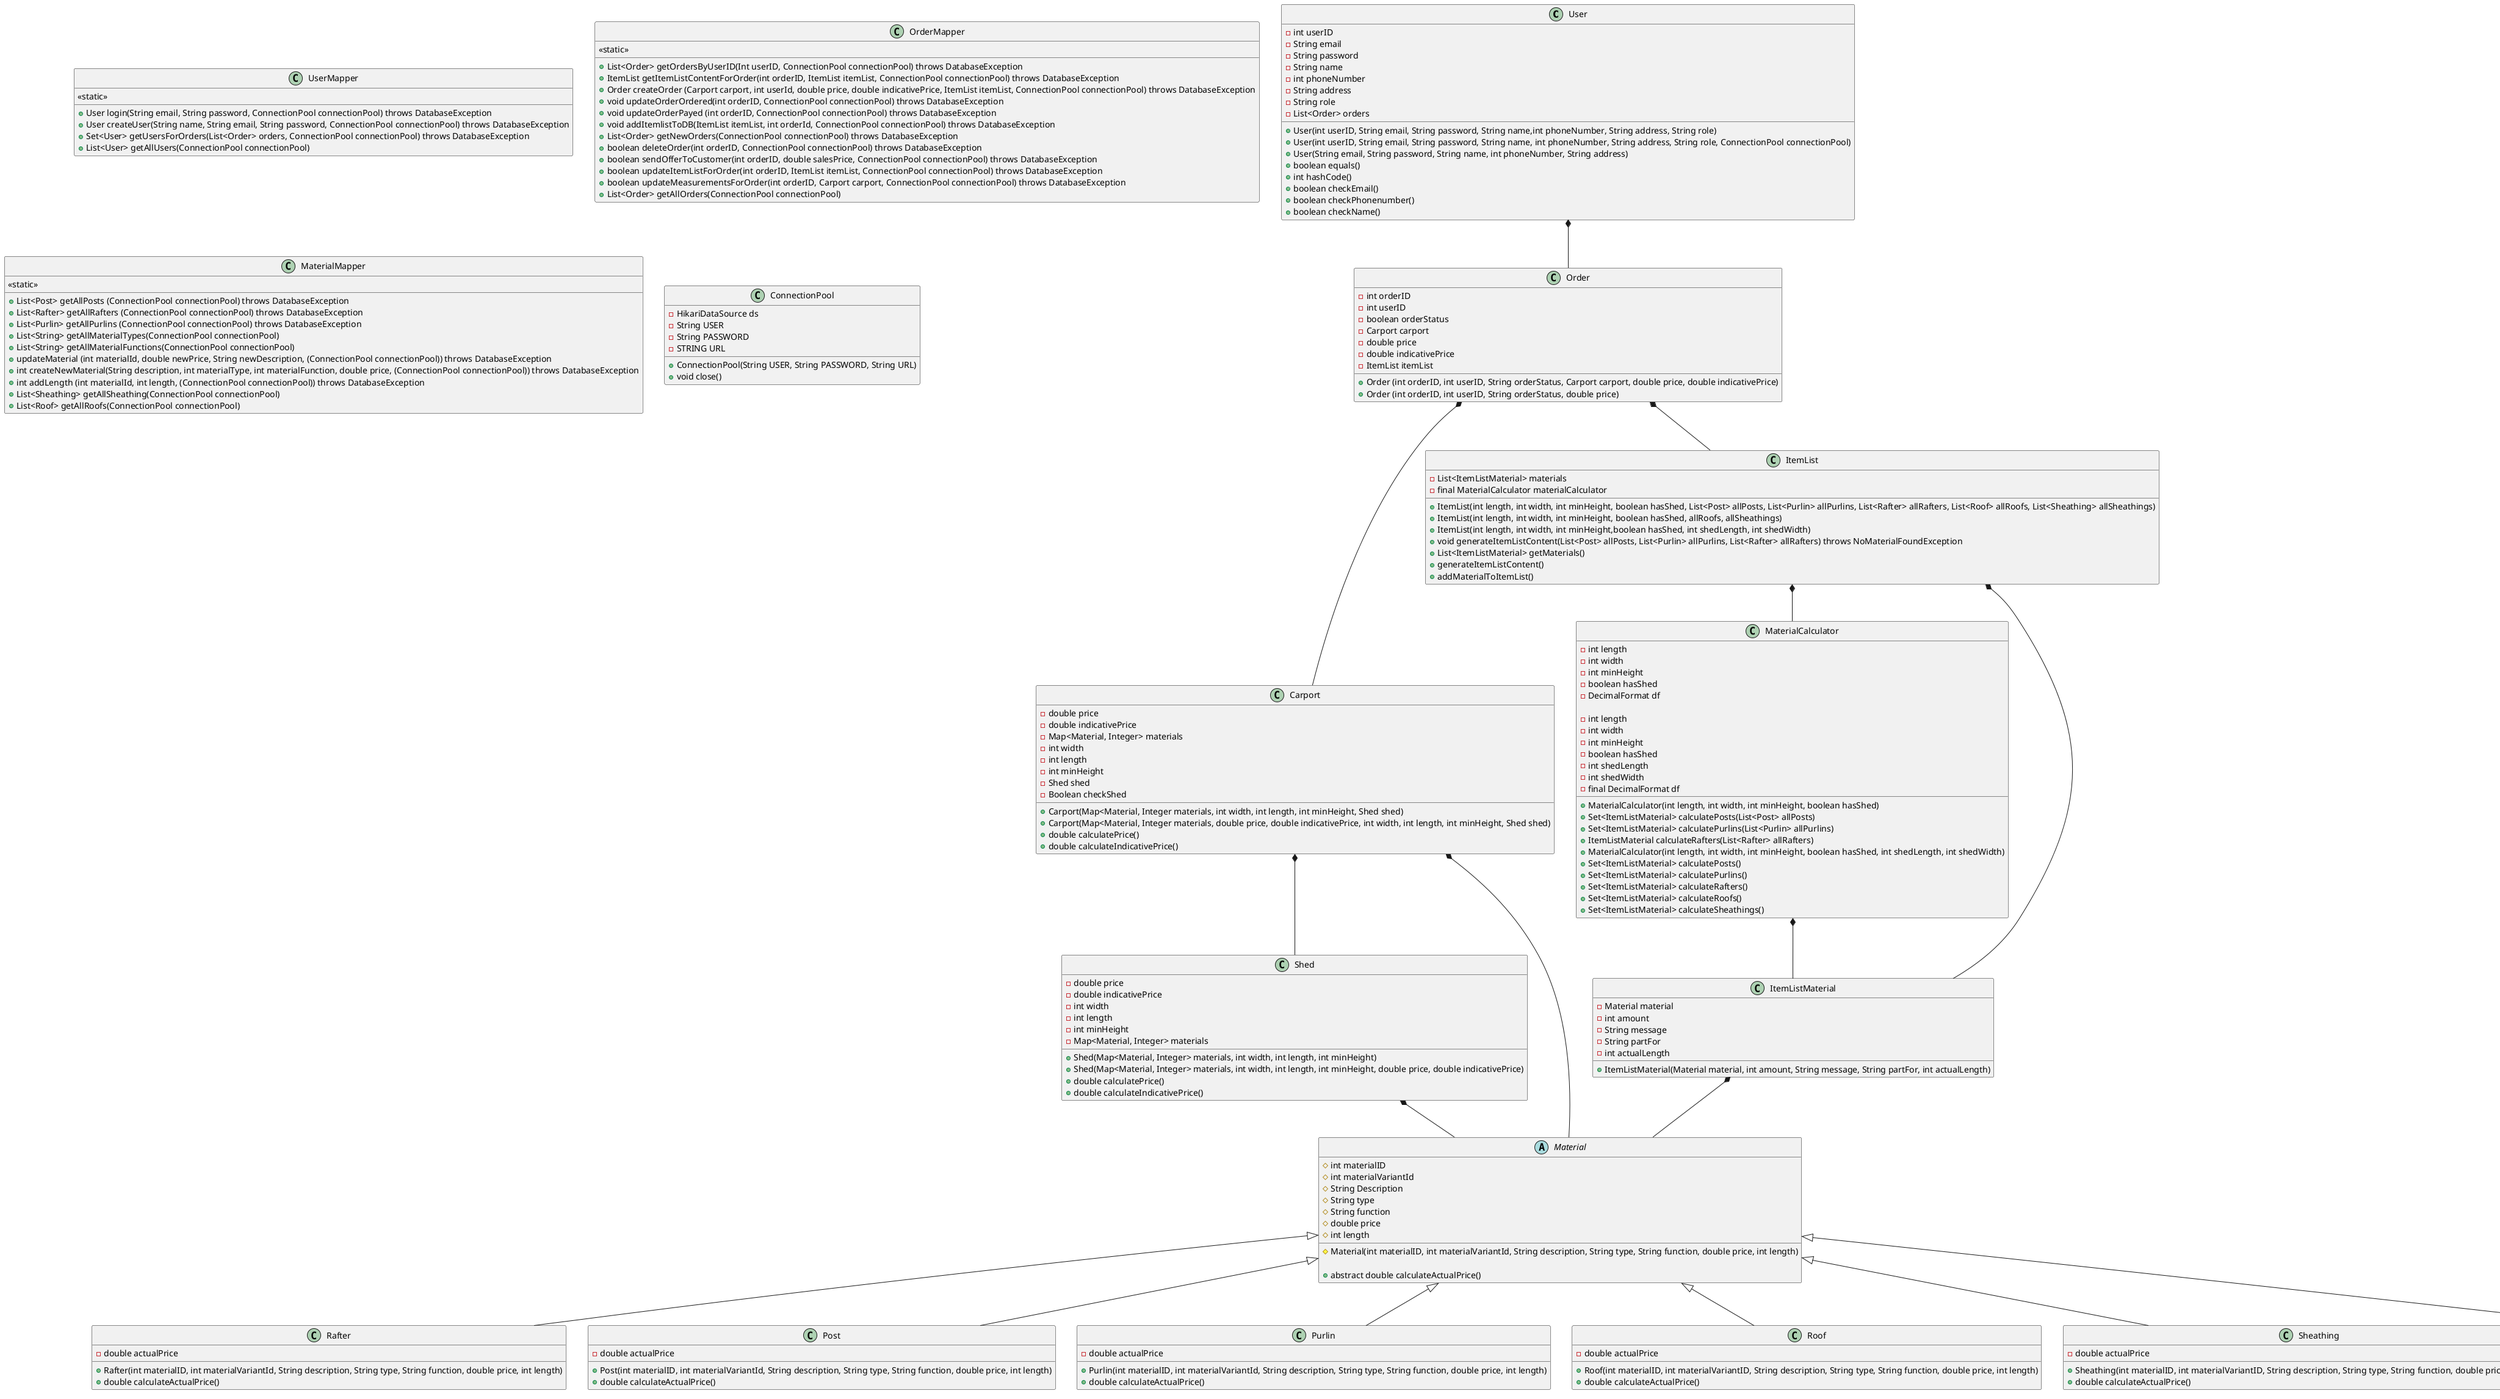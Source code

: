 @startuml

class User {
- int userID
- String email
- String password
- String name
- int phoneNumber
- String address
- String role
- List<Order> orders

+ User(int userID, String email, String password, String name,int phoneNumber, String address, String role)
+ User(int userID, String email, String password, String name, int phoneNumber, String address, String role, ConnectionPool connectionPool)
+ User(String email, String password, String name, int phoneNumber, String address)
+ boolean equals()
+ int hashCode()
+ boolean checkEmail()
+ boolean checkPhonenumber()
+ boolean checkName()

}

class Order{
- int orderID
- int userID
- boolean orderStatus
- Carport carport
- double price
- double indicativePrice
- ItemList itemList

+ Order (int orderID, int userID, String orderStatus, Carport carport, double price, double indicativePrice)
+ Order (int orderID, int userID, String orderStatus, double price)
}

class Carport{
- double price
- double indicativePrice
- Map<Material, Integer> materials
- int width
- int length
- int minHeight
- Shed shed
- Boolean checkShed

+ Carport(Map<Material, Integer materials, int width, int length, int minHeight, Shed shed)
+ Carport(Map<Material, Integer materials, double price, double indicativePrice, int width, int length, int minHeight, Shed shed)
+ double calculatePrice()
+ double calculateIndicativePrice()
}

class Shed{
- double price
- double indicativePrice
- int width
- int length
- int minHeight
- Map<Material, Integer> materials

+ Shed(Map<Material, Integer> materials, int width, int length, int minHeight)
+ Shed(Map<Material, Integer> materials, int width, int length, int minHeight, double price, double indicativePrice)
+ double calculatePrice()
+ double calculateIndicativePrice()
}

abstract class Material{
# int materialID
# int materialVariantId
# String Description
# String type
# String function
# double price
# int length
# Material(int materialID, int materialVariantId, String description, String type, String function, double price, int length)

+ abstract double calculateActualPrice()
}

class Rafter{
- double actualPrice

+ Rafter(int materialID, int materialVariantId, String description, String type, String function, double price, int length)
+ double calculateActualPrice()
}

class Post{
- double actualPrice

+ Post(int materialID, int materialVariantId, String description, String type, String function, double price, int length)
+ double calculateActualPrice()
}

class Purlin{
- double actualPrice

+ Purlin(int materialID, int materialVariantId, String description, String type, String function, double price, int length)
+ double calculateActualPrice()
}

class Roof{
- double actualPrice

+ Roof(int materialID, int materialVariantID, String description, String type, String function, double price, int length)
+ double calculateActualPrice()
}

class Sheathing{
- double actualPrice

+ Sheathing(int materialID, int materialVariantID, String description, String type, String function, double price, int length)
+ double calculateActualPrice()
}

class UnspecifiedMaterial{
- double actualPrice

+ UnspecifiedMaterial(int materialID, int materialVariantID, String description, String type, String function, double price, int length, double actualPrice)
+ double calculateActualPrice
}

class ItemList{
- List<ItemListMaterial> materials
- final MaterialCalculator materialCalculator

+ ItemList(int length, int width, int minHeight, boolean hasShed, List<Post> allPosts, List<Purlin> allPurlins, List<Rafter> allRafters, List<Roof> allRoofs, List<Sheathing> allSheathings)
+ ItemList(int length, int width, int minHeight, boolean hasShed, allRoofs, allSheathings)
+ ItemList(int length, int width, int minHeight,boolean hasShed, int shedLength, int shedWidth)
+ void generateItemListContent(List<Post> allPosts, List<Purlin> allPurlins, List<Rafter> allRafters) throws NoMaterialFoundException
+ List<ItemListMaterial> getMaterials()
+ generateItemListContent()
+ addMaterialToItemList()
}

class MaterialCalculator{
- int length
- int width
- int minHeight
- boolean hasShed
- DecimalFormat df

+ MaterialCalculator(int length, int width, int minHeight, boolean hasShed)
+ Set<ItemListMaterial> calculatePosts(List<Post> allPosts)
+ Set<ItemListMaterial> calculatePurlins(List<Purlin> allPurlins)
+ ItemListMaterial calculateRafters(List<Rafter> allRafters)
}

class ItemListMaterial{
- Material material
- int amount
- String message
- String partFor
- int actualLength

+ ItemListMaterial(Material material, int amount, String message, String partFor, int actualLength)
}

class UserMapper{
<<static>>
+ User login(String email, String password, ConnectionPool connectionPool) throws DatabaseException
+ User createUser(String name, String email, String password, ConnectionPool connectionPool) throws DatabaseException
+ Set<User> getUsersForOrders(List<Order> orders, ConnectionPool connectionPool) throws DatabaseException
+ List<User> getAllUsers(ConnectionPool connectionPool)
}

class OrderMapper{
<<static>>
+ List<Order> getOrdersByUserID(Int userID, ConnectionPool connectionPool) throws DatabaseException
+ ItemList getItemListContentForOrder(int orderID, ItemList itemList, ConnectionPool connectionPool) throws DatabaseException
+ Order createOrder (Carport carport, int userId, double price, double indicativePrice, ItemList itemList, ConnectionPool connectionPool) throws DatabaseException
+ void updateOrderOrdered(int orderID, ConnectionPool connectionPool) throws DatabaseException
+ void updateOrderPayed (int orderID, ConnectionPool connectionPool) throws DatabaseException
+ void addItemlistToDB(ItemList itemList, int orderId, ConnectionPool connectionPool) throws DatabaseException
+ List<Order> getNewOrders(ConnectionPool connectionPool) throws DatabaseException
+ boolean deleteOrder(int orderID, ConnectionPool connectionPool) throws DatabaseException
+ boolean sendOfferToCustomer(int orderID, double salesPrice, ConnectionPool connectionPool) throws DatabaseException
+ boolean updateItemListForOrder(int orderID, ItemList itemList, ConnectionPool connectionPool) throws DatabaseException
+ boolean updateMeasurementsForOrder(int orderID, Carport carport, ConnectionPool connectionPool) throws DatabaseException
+ List<Order> getAllOrders(ConnectionPool connectionPool)
}

class MaterialMapper{
<<static>>
+ List<Post> getAllPosts (ConnectionPool connectionPool) throws DatabaseException
+ List<Rafter> getAllRafters (ConnectionPool connectionPool) throws DatabaseException
+ List<Purlin> getAllPurlins (ConnectionPool connectionPool) throws DatabaseException
+ List<String> getAllMaterialTypes(ConnectionPool connectionPool)
+ List<String> getAllMaterialFunctions(ConnectionPool connectionPool)
+ updateMaterial (int materialId, double newPrice, String newDescription, (ConnectionPool connectionPool)) throws DatabaseException
+ int createNewMaterial(String description, int materialType, int materialFunction, double price, (ConnectionPool connectionPool)) throws DatabaseException
+ int addLength (int materialId, int length, (ConnectionPool connectionPool)) throws DatabaseException
+ List<Sheathing> getAllSheathing(ConnectionPool connectionPool)
+ List<Roof> getAllRoofs(ConnectionPool connectionPool)
}

class ConnectionPool{
- HikariDataSource ds
- String USER
- String PASSWORD
- STRING URL

+ ConnectionPool(String USER, String PASSWORD, String URL)
+ void close()
}

class MaterialCalculator{
- int length
- int width
- int minHeight
- boolean hasShed
- int shedLength
- int shedWidth
- final DecimalFormat df

+ MaterialCalculator(int length, int width, int minHeight, boolean hasShed, int shedLength, int shedWidth)
+ Set<ItemListMaterial> calculatePosts()
+ Set<ItemListMaterial> calculatePurlins()
+ Set<ItemListMaterial> calculateRafters()
+ Set<ItemListMaterial> calculateRoofs()
+ Set<ItemListMaterial> calculateSheathings()
}

User *-- Order
Order *-- Carport
Order *-- ItemList
Carport *-- Material
Carport *-- Shed
Shed *-- Material
ItemList *-- ItemListMaterial
ItemListMaterial *-- Material
Material <|-- Rafter
Material <|-- Post
Material <|-- Purlin
Material <|-- Roof
Material <|-- Sheathing
Material <|-- UnspecifiedMaterial
ItemList *-- MaterialCalculator
MaterialCalculator *-- ItemListMaterial











@enduml